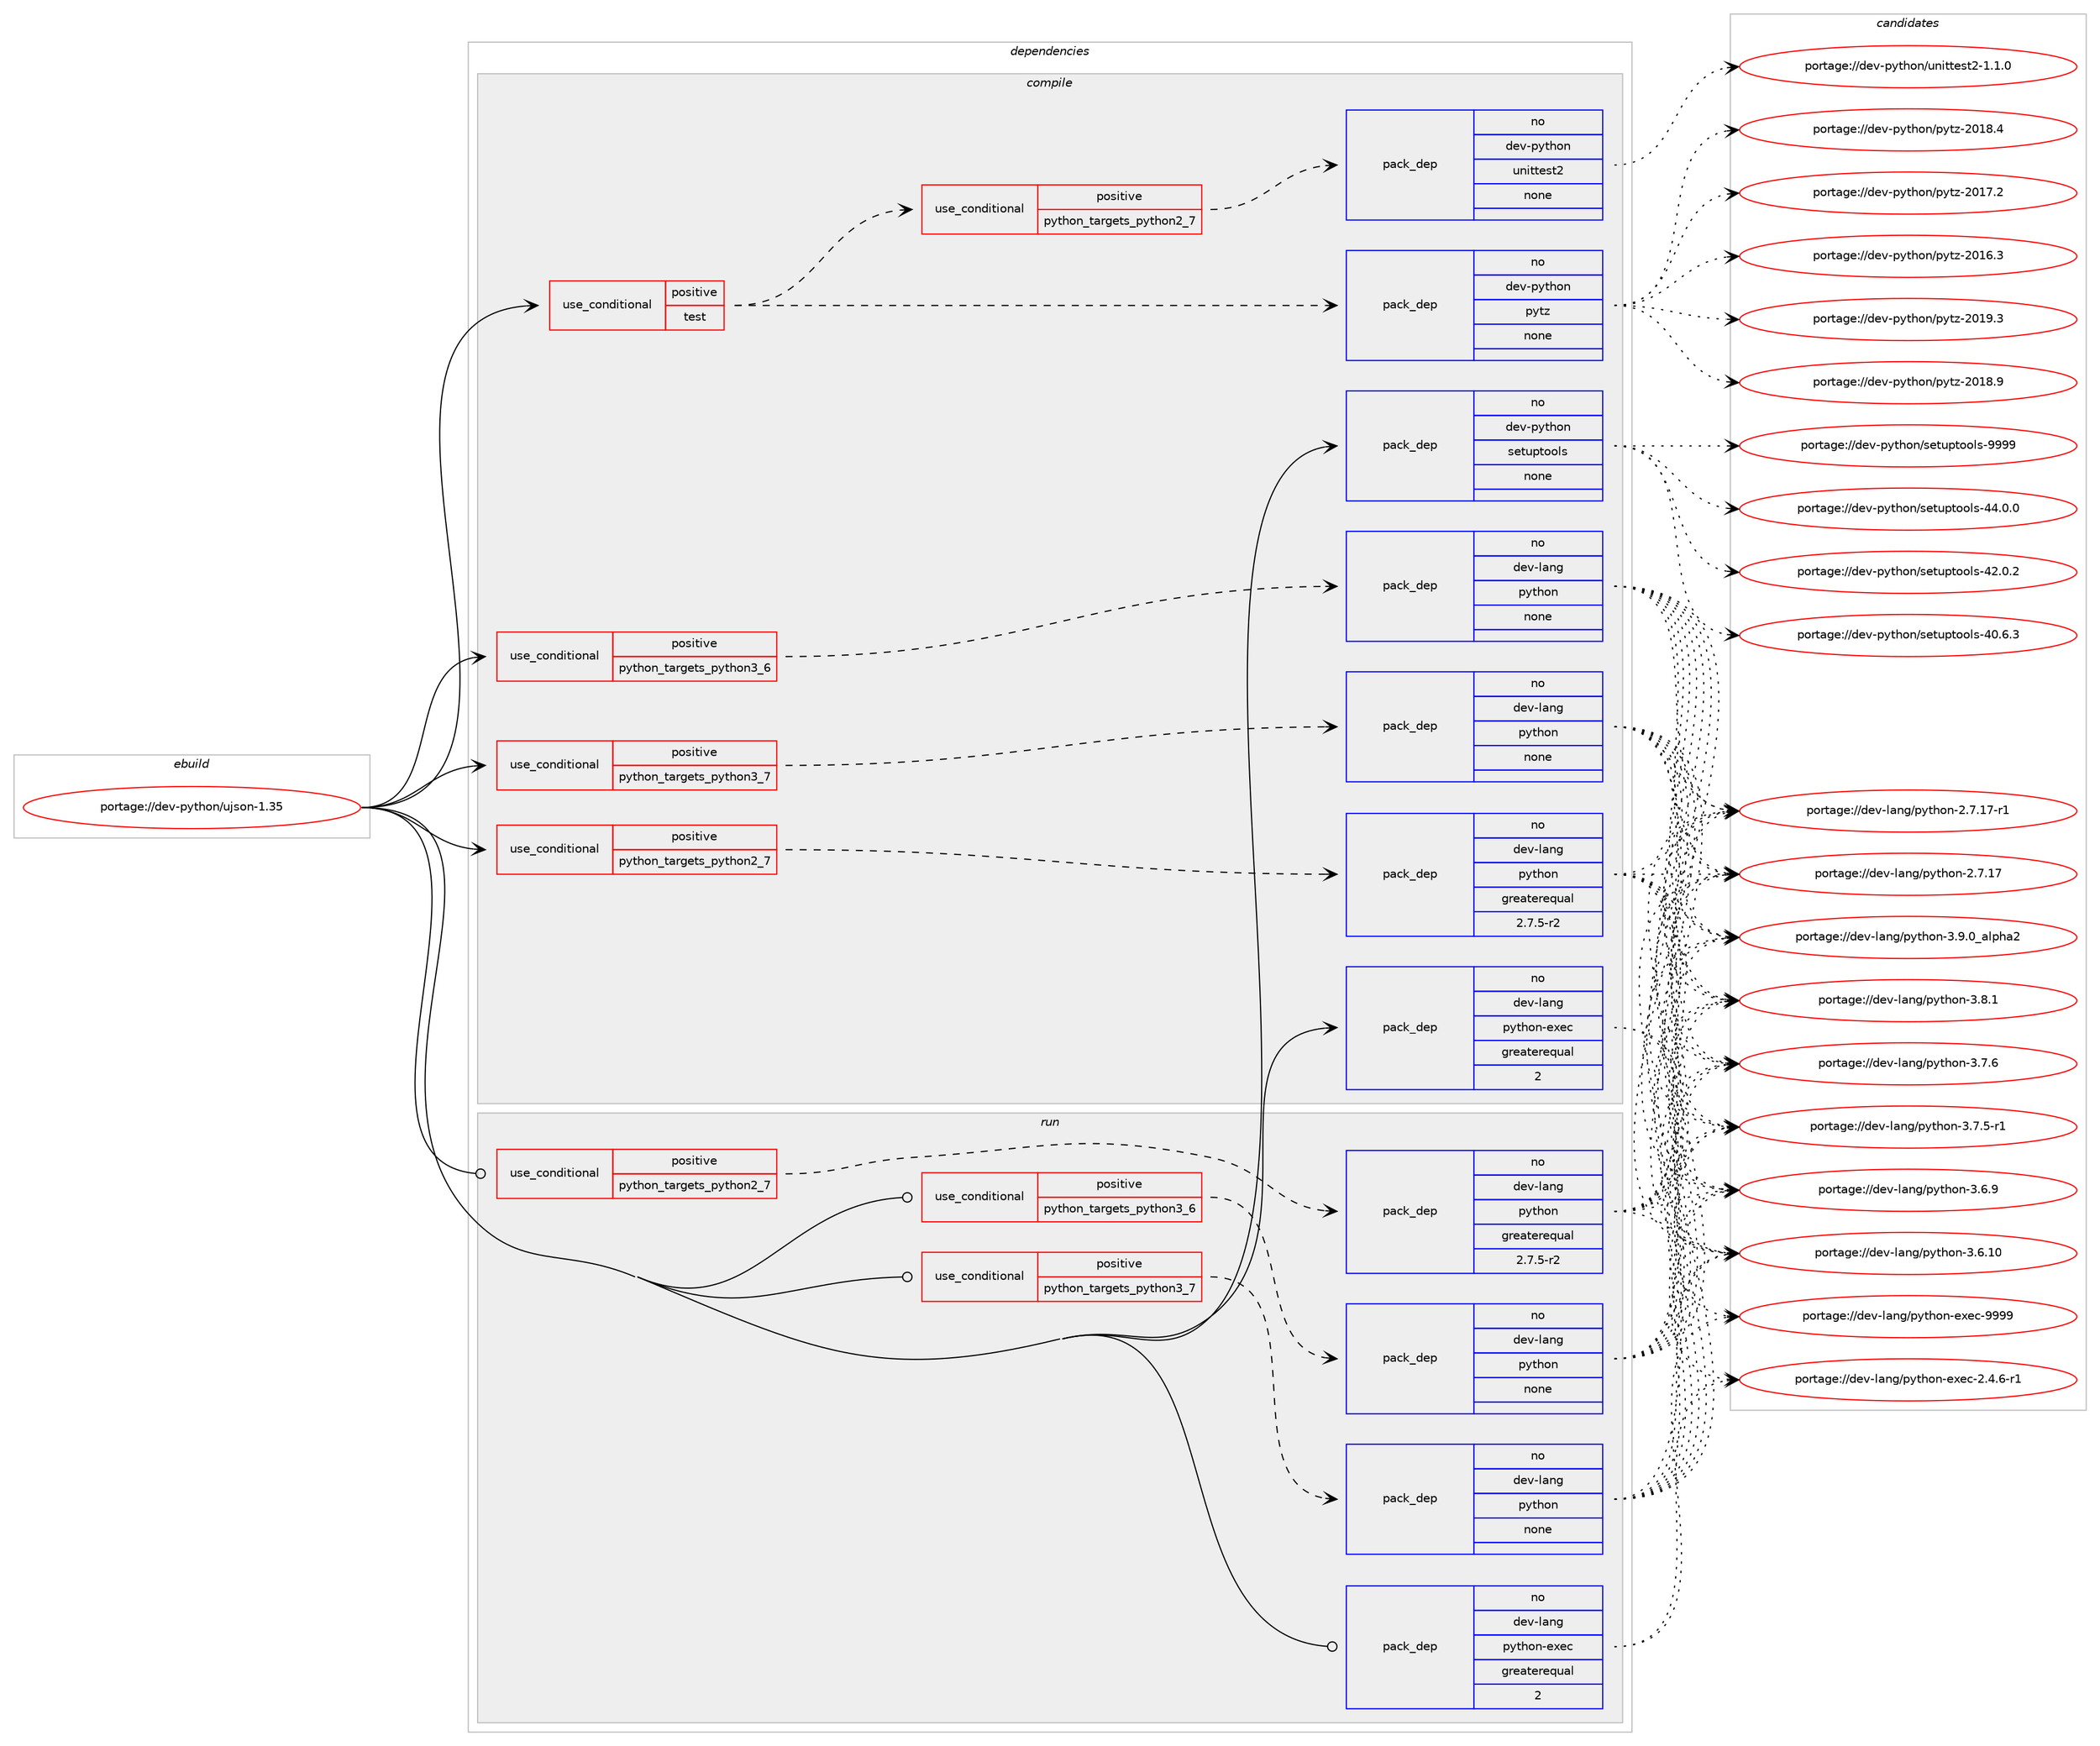 digraph prolog {

# *************
# Graph options
# *************

newrank=true;
concentrate=true;
compound=true;
graph [rankdir=LR,fontname=Helvetica,fontsize=10,ranksep=1.5];#, ranksep=2.5, nodesep=0.2];
edge  [arrowhead=vee];
node  [fontname=Helvetica,fontsize=10];

# **********
# The ebuild
# **********

subgraph cluster_leftcol {
color=gray;
rank=same;
label=<<i>ebuild</i>>;
id [label="portage://dev-python/ujson-1.35", color=red, width=4, href="../dev-python/ujson-1.35.svg"];
}

# ****************
# The dependencies
# ****************

subgraph cluster_midcol {
color=gray;
label=<<i>dependencies</i>>;
subgraph cluster_compile {
fillcolor="#eeeeee";
style=filled;
label=<<i>compile</i>>;
subgraph cond104234 {
dependency419986 [label=<<TABLE BORDER="0" CELLBORDER="1" CELLSPACING="0" CELLPADDING="4"><TR><TD ROWSPAN="3" CELLPADDING="10">use_conditional</TD></TR><TR><TD>positive</TD></TR><TR><TD>python_targets_python2_7</TD></TR></TABLE>>, shape=none, color=red];
subgraph pack310863 {
dependency419987 [label=<<TABLE BORDER="0" CELLBORDER="1" CELLSPACING="0" CELLPADDING="4" WIDTH="220"><TR><TD ROWSPAN="6" CELLPADDING="30">pack_dep</TD></TR><TR><TD WIDTH="110">no</TD></TR><TR><TD>dev-lang</TD></TR><TR><TD>python</TD></TR><TR><TD>greaterequal</TD></TR><TR><TD>2.7.5-r2</TD></TR></TABLE>>, shape=none, color=blue];
}
dependency419986:e -> dependency419987:w [weight=20,style="dashed",arrowhead="vee"];
}
id:e -> dependency419986:w [weight=20,style="solid",arrowhead="vee"];
subgraph cond104235 {
dependency419988 [label=<<TABLE BORDER="0" CELLBORDER="1" CELLSPACING="0" CELLPADDING="4"><TR><TD ROWSPAN="3" CELLPADDING="10">use_conditional</TD></TR><TR><TD>positive</TD></TR><TR><TD>python_targets_python3_6</TD></TR></TABLE>>, shape=none, color=red];
subgraph pack310864 {
dependency419989 [label=<<TABLE BORDER="0" CELLBORDER="1" CELLSPACING="0" CELLPADDING="4" WIDTH="220"><TR><TD ROWSPAN="6" CELLPADDING="30">pack_dep</TD></TR><TR><TD WIDTH="110">no</TD></TR><TR><TD>dev-lang</TD></TR><TR><TD>python</TD></TR><TR><TD>none</TD></TR><TR><TD></TD></TR></TABLE>>, shape=none, color=blue];
}
dependency419988:e -> dependency419989:w [weight=20,style="dashed",arrowhead="vee"];
}
id:e -> dependency419988:w [weight=20,style="solid",arrowhead="vee"];
subgraph cond104236 {
dependency419990 [label=<<TABLE BORDER="0" CELLBORDER="1" CELLSPACING="0" CELLPADDING="4"><TR><TD ROWSPAN="3" CELLPADDING="10">use_conditional</TD></TR><TR><TD>positive</TD></TR><TR><TD>python_targets_python3_7</TD></TR></TABLE>>, shape=none, color=red];
subgraph pack310865 {
dependency419991 [label=<<TABLE BORDER="0" CELLBORDER="1" CELLSPACING="0" CELLPADDING="4" WIDTH="220"><TR><TD ROWSPAN="6" CELLPADDING="30">pack_dep</TD></TR><TR><TD WIDTH="110">no</TD></TR><TR><TD>dev-lang</TD></TR><TR><TD>python</TD></TR><TR><TD>none</TD></TR><TR><TD></TD></TR></TABLE>>, shape=none, color=blue];
}
dependency419990:e -> dependency419991:w [weight=20,style="dashed",arrowhead="vee"];
}
id:e -> dependency419990:w [weight=20,style="solid",arrowhead="vee"];
subgraph cond104237 {
dependency419992 [label=<<TABLE BORDER="0" CELLBORDER="1" CELLSPACING="0" CELLPADDING="4"><TR><TD ROWSPAN="3" CELLPADDING="10">use_conditional</TD></TR><TR><TD>positive</TD></TR><TR><TD>test</TD></TR></TABLE>>, shape=none, color=red];
subgraph cond104238 {
dependency419993 [label=<<TABLE BORDER="0" CELLBORDER="1" CELLSPACING="0" CELLPADDING="4"><TR><TD ROWSPAN="3" CELLPADDING="10">use_conditional</TD></TR><TR><TD>positive</TD></TR><TR><TD>python_targets_python2_7</TD></TR></TABLE>>, shape=none, color=red];
subgraph pack310866 {
dependency419994 [label=<<TABLE BORDER="0" CELLBORDER="1" CELLSPACING="0" CELLPADDING="4" WIDTH="220"><TR><TD ROWSPAN="6" CELLPADDING="30">pack_dep</TD></TR><TR><TD WIDTH="110">no</TD></TR><TR><TD>dev-python</TD></TR><TR><TD>unittest2</TD></TR><TR><TD>none</TD></TR><TR><TD></TD></TR></TABLE>>, shape=none, color=blue];
}
dependency419993:e -> dependency419994:w [weight=20,style="dashed",arrowhead="vee"];
}
dependency419992:e -> dependency419993:w [weight=20,style="dashed",arrowhead="vee"];
subgraph pack310867 {
dependency419995 [label=<<TABLE BORDER="0" CELLBORDER="1" CELLSPACING="0" CELLPADDING="4" WIDTH="220"><TR><TD ROWSPAN="6" CELLPADDING="30">pack_dep</TD></TR><TR><TD WIDTH="110">no</TD></TR><TR><TD>dev-python</TD></TR><TR><TD>pytz</TD></TR><TR><TD>none</TD></TR><TR><TD></TD></TR></TABLE>>, shape=none, color=blue];
}
dependency419992:e -> dependency419995:w [weight=20,style="dashed",arrowhead="vee"];
}
id:e -> dependency419992:w [weight=20,style="solid",arrowhead="vee"];
subgraph pack310868 {
dependency419996 [label=<<TABLE BORDER="0" CELLBORDER="1" CELLSPACING="0" CELLPADDING="4" WIDTH="220"><TR><TD ROWSPAN="6" CELLPADDING="30">pack_dep</TD></TR><TR><TD WIDTH="110">no</TD></TR><TR><TD>dev-lang</TD></TR><TR><TD>python-exec</TD></TR><TR><TD>greaterequal</TD></TR><TR><TD>2</TD></TR></TABLE>>, shape=none, color=blue];
}
id:e -> dependency419996:w [weight=20,style="solid",arrowhead="vee"];
subgraph pack310869 {
dependency419997 [label=<<TABLE BORDER="0" CELLBORDER="1" CELLSPACING="0" CELLPADDING="4" WIDTH="220"><TR><TD ROWSPAN="6" CELLPADDING="30">pack_dep</TD></TR><TR><TD WIDTH="110">no</TD></TR><TR><TD>dev-python</TD></TR><TR><TD>setuptools</TD></TR><TR><TD>none</TD></TR><TR><TD></TD></TR></TABLE>>, shape=none, color=blue];
}
id:e -> dependency419997:w [weight=20,style="solid",arrowhead="vee"];
}
subgraph cluster_compileandrun {
fillcolor="#eeeeee";
style=filled;
label=<<i>compile and run</i>>;
}
subgraph cluster_run {
fillcolor="#eeeeee";
style=filled;
label=<<i>run</i>>;
subgraph cond104239 {
dependency419998 [label=<<TABLE BORDER="0" CELLBORDER="1" CELLSPACING="0" CELLPADDING="4"><TR><TD ROWSPAN="3" CELLPADDING="10">use_conditional</TD></TR><TR><TD>positive</TD></TR><TR><TD>python_targets_python2_7</TD></TR></TABLE>>, shape=none, color=red];
subgraph pack310870 {
dependency419999 [label=<<TABLE BORDER="0" CELLBORDER="1" CELLSPACING="0" CELLPADDING="4" WIDTH="220"><TR><TD ROWSPAN="6" CELLPADDING="30">pack_dep</TD></TR><TR><TD WIDTH="110">no</TD></TR><TR><TD>dev-lang</TD></TR><TR><TD>python</TD></TR><TR><TD>greaterequal</TD></TR><TR><TD>2.7.5-r2</TD></TR></TABLE>>, shape=none, color=blue];
}
dependency419998:e -> dependency419999:w [weight=20,style="dashed",arrowhead="vee"];
}
id:e -> dependency419998:w [weight=20,style="solid",arrowhead="odot"];
subgraph cond104240 {
dependency420000 [label=<<TABLE BORDER="0" CELLBORDER="1" CELLSPACING="0" CELLPADDING="4"><TR><TD ROWSPAN="3" CELLPADDING="10">use_conditional</TD></TR><TR><TD>positive</TD></TR><TR><TD>python_targets_python3_6</TD></TR></TABLE>>, shape=none, color=red];
subgraph pack310871 {
dependency420001 [label=<<TABLE BORDER="0" CELLBORDER="1" CELLSPACING="0" CELLPADDING="4" WIDTH="220"><TR><TD ROWSPAN="6" CELLPADDING="30">pack_dep</TD></TR><TR><TD WIDTH="110">no</TD></TR><TR><TD>dev-lang</TD></TR><TR><TD>python</TD></TR><TR><TD>none</TD></TR><TR><TD></TD></TR></TABLE>>, shape=none, color=blue];
}
dependency420000:e -> dependency420001:w [weight=20,style="dashed",arrowhead="vee"];
}
id:e -> dependency420000:w [weight=20,style="solid",arrowhead="odot"];
subgraph cond104241 {
dependency420002 [label=<<TABLE BORDER="0" CELLBORDER="1" CELLSPACING="0" CELLPADDING="4"><TR><TD ROWSPAN="3" CELLPADDING="10">use_conditional</TD></TR><TR><TD>positive</TD></TR><TR><TD>python_targets_python3_7</TD></TR></TABLE>>, shape=none, color=red];
subgraph pack310872 {
dependency420003 [label=<<TABLE BORDER="0" CELLBORDER="1" CELLSPACING="0" CELLPADDING="4" WIDTH="220"><TR><TD ROWSPAN="6" CELLPADDING="30">pack_dep</TD></TR><TR><TD WIDTH="110">no</TD></TR><TR><TD>dev-lang</TD></TR><TR><TD>python</TD></TR><TR><TD>none</TD></TR><TR><TD></TD></TR></TABLE>>, shape=none, color=blue];
}
dependency420002:e -> dependency420003:w [weight=20,style="dashed",arrowhead="vee"];
}
id:e -> dependency420002:w [weight=20,style="solid",arrowhead="odot"];
subgraph pack310873 {
dependency420004 [label=<<TABLE BORDER="0" CELLBORDER="1" CELLSPACING="0" CELLPADDING="4" WIDTH="220"><TR><TD ROWSPAN="6" CELLPADDING="30">pack_dep</TD></TR><TR><TD WIDTH="110">no</TD></TR><TR><TD>dev-lang</TD></TR><TR><TD>python-exec</TD></TR><TR><TD>greaterequal</TD></TR><TR><TD>2</TD></TR></TABLE>>, shape=none, color=blue];
}
id:e -> dependency420004:w [weight=20,style="solid",arrowhead="odot"];
}
}

# **************
# The candidates
# **************

subgraph cluster_choices {
rank=same;
color=gray;
label=<<i>candidates</i>>;

subgraph choice310863 {
color=black;
nodesep=1;
choice10010111845108971101034711212111610411111045514657464895971081121049750 [label="portage://dev-lang/python-3.9.0_alpha2", color=red, width=4,href="../dev-lang/python-3.9.0_alpha2.svg"];
choice100101118451089711010347112121116104111110455146564649 [label="portage://dev-lang/python-3.8.1", color=red, width=4,href="../dev-lang/python-3.8.1.svg"];
choice100101118451089711010347112121116104111110455146554654 [label="portage://dev-lang/python-3.7.6", color=red, width=4,href="../dev-lang/python-3.7.6.svg"];
choice1001011184510897110103471121211161041111104551465546534511449 [label="portage://dev-lang/python-3.7.5-r1", color=red, width=4,href="../dev-lang/python-3.7.5-r1.svg"];
choice100101118451089711010347112121116104111110455146544657 [label="portage://dev-lang/python-3.6.9", color=red, width=4,href="../dev-lang/python-3.6.9.svg"];
choice10010111845108971101034711212111610411111045514654464948 [label="portage://dev-lang/python-3.6.10", color=red, width=4,href="../dev-lang/python-3.6.10.svg"];
choice100101118451089711010347112121116104111110455046554649554511449 [label="portage://dev-lang/python-2.7.17-r1", color=red, width=4,href="../dev-lang/python-2.7.17-r1.svg"];
choice10010111845108971101034711212111610411111045504655464955 [label="portage://dev-lang/python-2.7.17", color=red, width=4,href="../dev-lang/python-2.7.17.svg"];
dependency419987:e -> choice10010111845108971101034711212111610411111045514657464895971081121049750:w [style=dotted,weight="100"];
dependency419987:e -> choice100101118451089711010347112121116104111110455146564649:w [style=dotted,weight="100"];
dependency419987:e -> choice100101118451089711010347112121116104111110455146554654:w [style=dotted,weight="100"];
dependency419987:e -> choice1001011184510897110103471121211161041111104551465546534511449:w [style=dotted,weight="100"];
dependency419987:e -> choice100101118451089711010347112121116104111110455146544657:w [style=dotted,weight="100"];
dependency419987:e -> choice10010111845108971101034711212111610411111045514654464948:w [style=dotted,weight="100"];
dependency419987:e -> choice100101118451089711010347112121116104111110455046554649554511449:w [style=dotted,weight="100"];
dependency419987:e -> choice10010111845108971101034711212111610411111045504655464955:w [style=dotted,weight="100"];
}
subgraph choice310864 {
color=black;
nodesep=1;
choice10010111845108971101034711212111610411111045514657464895971081121049750 [label="portage://dev-lang/python-3.9.0_alpha2", color=red, width=4,href="../dev-lang/python-3.9.0_alpha2.svg"];
choice100101118451089711010347112121116104111110455146564649 [label="portage://dev-lang/python-3.8.1", color=red, width=4,href="../dev-lang/python-3.8.1.svg"];
choice100101118451089711010347112121116104111110455146554654 [label="portage://dev-lang/python-3.7.6", color=red, width=4,href="../dev-lang/python-3.7.6.svg"];
choice1001011184510897110103471121211161041111104551465546534511449 [label="portage://dev-lang/python-3.7.5-r1", color=red, width=4,href="../dev-lang/python-3.7.5-r1.svg"];
choice100101118451089711010347112121116104111110455146544657 [label="portage://dev-lang/python-3.6.9", color=red, width=4,href="../dev-lang/python-3.6.9.svg"];
choice10010111845108971101034711212111610411111045514654464948 [label="portage://dev-lang/python-3.6.10", color=red, width=4,href="../dev-lang/python-3.6.10.svg"];
choice100101118451089711010347112121116104111110455046554649554511449 [label="portage://dev-lang/python-2.7.17-r1", color=red, width=4,href="../dev-lang/python-2.7.17-r1.svg"];
choice10010111845108971101034711212111610411111045504655464955 [label="portage://dev-lang/python-2.7.17", color=red, width=4,href="../dev-lang/python-2.7.17.svg"];
dependency419989:e -> choice10010111845108971101034711212111610411111045514657464895971081121049750:w [style=dotted,weight="100"];
dependency419989:e -> choice100101118451089711010347112121116104111110455146564649:w [style=dotted,weight="100"];
dependency419989:e -> choice100101118451089711010347112121116104111110455146554654:w [style=dotted,weight="100"];
dependency419989:e -> choice1001011184510897110103471121211161041111104551465546534511449:w [style=dotted,weight="100"];
dependency419989:e -> choice100101118451089711010347112121116104111110455146544657:w [style=dotted,weight="100"];
dependency419989:e -> choice10010111845108971101034711212111610411111045514654464948:w [style=dotted,weight="100"];
dependency419989:e -> choice100101118451089711010347112121116104111110455046554649554511449:w [style=dotted,weight="100"];
dependency419989:e -> choice10010111845108971101034711212111610411111045504655464955:w [style=dotted,weight="100"];
}
subgraph choice310865 {
color=black;
nodesep=1;
choice10010111845108971101034711212111610411111045514657464895971081121049750 [label="portage://dev-lang/python-3.9.0_alpha2", color=red, width=4,href="../dev-lang/python-3.9.0_alpha2.svg"];
choice100101118451089711010347112121116104111110455146564649 [label="portage://dev-lang/python-3.8.1", color=red, width=4,href="../dev-lang/python-3.8.1.svg"];
choice100101118451089711010347112121116104111110455146554654 [label="portage://dev-lang/python-3.7.6", color=red, width=4,href="../dev-lang/python-3.7.6.svg"];
choice1001011184510897110103471121211161041111104551465546534511449 [label="portage://dev-lang/python-3.7.5-r1", color=red, width=4,href="../dev-lang/python-3.7.5-r1.svg"];
choice100101118451089711010347112121116104111110455146544657 [label="portage://dev-lang/python-3.6.9", color=red, width=4,href="../dev-lang/python-3.6.9.svg"];
choice10010111845108971101034711212111610411111045514654464948 [label="portage://dev-lang/python-3.6.10", color=red, width=4,href="../dev-lang/python-3.6.10.svg"];
choice100101118451089711010347112121116104111110455046554649554511449 [label="portage://dev-lang/python-2.7.17-r1", color=red, width=4,href="../dev-lang/python-2.7.17-r1.svg"];
choice10010111845108971101034711212111610411111045504655464955 [label="portage://dev-lang/python-2.7.17", color=red, width=4,href="../dev-lang/python-2.7.17.svg"];
dependency419991:e -> choice10010111845108971101034711212111610411111045514657464895971081121049750:w [style=dotted,weight="100"];
dependency419991:e -> choice100101118451089711010347112121116104111110455146564649:w [style=dotted,weight="100"];
dependency419991:e -> choice100101118451089711010347112121116104111110455146554654:w [style=dotted,weight="100"];
dependency419991:e -> choice1001011184510897110103471121211161041111104551465546534511449:w [style=dotted,weight="100"];
dependency419991:e -> choice100101118451089711010347112121116104111110455146544657:w [style=dotted,weight="100"];
dependency419991:e -> choice10010111845108971101034711212111610411111045514654464948:w [style=dotted,weight="100"];
dependency419991:e -> choice100101118451089711010347112121116104111110455046554649554511449:w [style=dotted,weight="100"];
dependency419991:e -> choice10010111845108971101034711212111610411111045504655464955:w [style=dotted,weight="100"];
}
subgraph choice310866 {
color=black;
nodesep=1;
choice100101118451121211161041111104711711010511611610111511650454946494648 [label="portage://dev-python/unittest2-1.1.0", color=red, width=4,href="../dev-python/unittest2-1.1.0.svg"];
dependency419994:e -> choice100101118451121211161041111104711711010511611610111511650454946494648:w [style=dotted,weight="100"];
}
subgraph choice310867 {
color=black;
nodesep=1;
choice100101118451121211161041111104711212111612245504849574651 [label="portage://dev-python/pytz-2019.3", color=red, width=4,href="../dev-python/pytz-2019.3.svg"];
choice100101118451121211161041111104711212111612245504849564657 [label="portage://dev-python/pytz-2018.9", color=red, width=4,href="../dev-python/pytz-2018.9.svg"];
choice100101118451121211161041111104711212111612245504849564652 [label="portage://dev-python/pytz-2018.4", color=red, width=4,href="../dev-python/pytz-2018.4.svg"];
choice100101118451121211161041111104711212111612245504849554650 [label="portage://dev-python/pytz-2017.2", color=red, width=4,href="../dev-python/pytz-2017.2.svg"];
choice100101118451121211161041111104711212111612245504849544651 [label="portage://dev-python/pytz-2016.3", color=red, width=4,href="../dev-python/pytz-2016.3.svg"];
dependency419995:e -> choice100101118451121211161041111104711212111612245504849574651:w [style=dotted,weight="100"];
dependency419995:e -> choice100101118451121211161041111104711212111612245504849564657:w [style=dotted,weight="100"];
dependency419995:e -> choice100101118451121211161041111104711212111612245504849564652:w [style=dotted,weight="100"];
dependency419995:e -> choice100101118451121211161041111104711212111612245504849554650:w [style=dotted,weight="100"];
dependency419995:e -> choice100101118451121211161041111104711212111612245504849544651:w [style=dotted,weight="100"];
}
subgraph choice310868 {
color=black;
nodesep=1;
choice10010111845108971101034711212111610411111045101120101994557575757 [label="portage://dev-lang/python-exec-9999", color=red, width=4,href="../dev-lang/python-exec-9999.svg"];
choice10010111845108971101034711212111610411111045101120101994550465246544511449 [label="portage://dev-lang/python-exec-2.4.6-r1", color=red, width=4,href="../dev-lang/python-exec-2.4.6-r1.svg"];
dependency419996:e -> choice10010111845108971101034711212111610411111045101120101994557575757:w [style=dotted,weight="100"];
dependency419996:e -> choice10010111845108971101034711212111610411111045101120101994550465246544511449:w [style=dotted,weight="100"];
}
subgraph choice310869 {
color=black;
nodesep=1;
choice10010111845112121116104111110471151011161171121161111111081154557575757 [label="portage://dev-python/setuptools-9999", color=red, width=4,href="../dev-python/setuptools-9999.svg"];
choice100101118451121211161041111104711510111611711211611111110811545525246484648 [label="portage://dev-python/setuptools-44.0.0", color=red, width=4,href="../dev-python/setuptools-44.0.0.svg"];
choice100101118451121211161041111104711510111611711211611111110811545525046484650 [label="portage://dev-python/setuptools-42.0.2", color=red, width=4,href="../dev-python/setuptools-42.0.2.svg"];
choice100101118451121211161041111104711510111611711211611111110811545524846544651 [label="portage://dev-python/setuptools-40.6.3", color=red, width=4,href="../dev-python/setuptools-40.6.3.svg"];
dependency419997:e -> choice10010111845112121116104111110471151011161171121161111111081154557575757:w [style=dotted,weight="100"];
dependency419997:e -> choice100101118451121211161041111104711510111611711211611111110811545525246484648:w [style=dotted,weight="100"];
dependency419997:e -> choice100101118451121211161041111104711510111611711211611111110811545525046484650:w [style=dotted,weight="100"];
dependency419997:e -> choice100101118451121211161041111104711510111611711211611111110811545524846544651:w [style=dotted,weight="100"];
}
subgraph choice310870 {
color=black;
nodesep=1;
choice10010111845108971101034711212111610411111045514657464895971081121049750 [label="portage://dev-lang/python-3.9.0_alpha2", color=red, width=4,href="../dev-lang/python-3.9.0_alpha2.svg"];
choice100101118451089711010347112121116104111110455146564649 [label="portage://dev-lang/python-3.8.1", color=red, width=4,href="../dev-lang/python-3.8.1.svg"];
choice100101118451089711010347112121116104111110455146554654 [label="portage://dev-lang/python-3.7.6", color=red, width=4,href="../dev-lang/python-3.7.6.svg"];
choice1001011184510897110103471121211161041111104551465546534511449 [label="portage://dev-lang/python-3.7.5-r1", color=red, width=4,href="../dev-lang/python-3.7.5-r1.svg"];
choice100101118451089711010347112121116104111110455146544657 [label="portage://dev-lang/python-3.6.9", color=red, width=4,href="../dev-lang/python-3.6.9.svg"];
choice10010111845108971101034711212111610411111045514654464948 [label="portage://dev-lang/python-3.6.10", color=red, width=4,href="../dev-lang/python-3.6.10.svg"];
choice100101118451089711010347112121116104111110455046554649554511449 [label="portage://dev-lang/python-2.7.17-r1", color=red, width=4,href="../dev-lang/python-2.7.17-r1.svg"];
choice10010111845108971101034711212111610411111045504655464955 [label="portage://dev-lang/python-2.7.17", color=red, width=4,href="../dev-lang/python-2.7.17.svg"];
dependency419999:e -> choice10010111845108971101034711212111610411111045514657464895971081121049750:w [style=dotted,weight="100"];
dependency419999:e -> choice100101118451089711010347112121116104111110455146564649:w [style=dotted,weight="100"];
dependency419999:e -> choice100101118451089711010347112121116104111110455146554654:w [style=dotted,weight="100"];
dependency419999:e -> choice1001011184510897110103471121211161041111104551465546534511449:w [style=dotted,weight="100"];
dependency419999:e -> choice100101118451089711010347112121116104111110455146544657:w [style=dotted,weight="100"];
dependency419999:e -> choice10010111845108971101034711212111610411111045514654464948:w [style=dotted,weight="100"];
dependency419999:e -> choice100101118451089711010347112121116104111110455046554649554511449:w [style=dotted,weight="100"];
dependency419999:e -> choice10010111845108971101034711212111610411111045504655464955:w [style=dotted,weight="100"];
}
subgraph choice310871 {
color=black;
nodesep=1;
choice10010111845108971101034711212111610411111045514657464895971081121049750 [label="portage://dev-lang/python-3.9.0_alpha2", color=red, width=4,href="../dev-lang/python-3.9.0_alpha2.svg"];
choice100101118451089711010347112121116104111110455146564649 [label="portage://dev-lang/python-3.8.1", color=red, width=4,href="../dev-lang/python-3.8.1.svg"];
choice100101118451089711010347112121116104111110455146554654 [label="portage://dev-lang/python-3.7.6", color=red, width=4,href="../dev-lang/python-3.7.6.svg"];
choice1001011184510897110103471121211161041111104551465546534511449 [label="portage://dev-lang/python-3.7.5-r1", color=red, width=4,href="../dev-lang/python-3.7.5-r1.svg"];
choice100101118451089711010347112121116104111110455146544657 [label="portage://dev-lang/python-3.6.9", color=red, width=4,href="../dev-lang/python-3.6.9.svg"];
choice10010111845108971101034711212111610411111045514654464948 [label="portage://dev-lang/python-3.6.10", color=red, width=4,href="../dev-lang/python-3.6.10.svg"];
choice100101118451089711010347112121116104111110455046554649554511449 [label="portage://dev-lang/python-2.7.17-r1", color=red, width=4,href="../dev-lang/python-2.7.17-r1.svg"];
choice10010111845108971101034711212111610411111045504655464955 [label="portage://dev-lang/python-2.7.17", color=red, width=4,href="../dev-lang/python-2.7.17.svg"];
dependency420001:e -> choice10010111845108971101034711212111610411111045514657464895971081121049750:w [style=dotted,weight="100"];
dependency420001:e -> choice100101118451089711010347112121116104111110455146564649:w [style=dotted,weight="100"];
dependency420001:e -> choice100101118451089711010347112121116104111110455146554654:w [style=dotted,weight="100"];
dependency420001:e -> choice1001011184510897110103471121211161041111104551465546534511449:w [style=dotted,weight="100"];
dependency420001:e -> choice100101118451089711010347112121116104111110455146544657:w [style=dotted,weight="100"];
dependency420001:e -> choice10010111845108971101034711212111610411111045514654464948:w [style=dotted,weight="100"];
dependency420001:e -> choice100101118451089711010347112121116104111110455046554649554511449:w [style=dotted,weight="100"];
dependency420001:e -> choice10010111845108971101034711212111610411111045504655464955:w [style=dotted,weight="100"];
}
subgraph choice310872 {
color=black;
nodesep=1;
choice10010111845108971101034711212111610411111045514657464895971081121049750 [label="portage://dev-lang/python-3.9.0_alpha2", color=red, width=4,href="../dev-lang/python-3.9.0_alpha2.svg"];
choice100101118451089711010347112121116104111110455146564649 [label="portage://dev-lang/python-3.8.1", color=red, width=4,href="../dev-lang/python-3.8.1.svg"];
choice100101118451089711010347112121116104111110455146554654 [label="portage://dev-lang/python-3.7.6", color=red, width=4,href="../dev-lang/python-3.7.6.svg"];
choice1001011184510897110103471121211161041111104551465546534511449 [label="portage://dev-lang/python-3.7.5-r1", color=red, width=4,href="../dev-lang/python-3.7.5-r1.svg"];
choice100101118451089711010347112121116104111110455146544657 [label="portage://dev-lang/python-3.6.9", color=red, width=4,href="../dev-lang/python-3.6.9.svg"];
choice10010111845108971101034711212111610411111045514654464948 [label="portage://dev-lang/python-3.6.10", color=red, width=4,href="../dev-lang/python-3.6.10.svg"];
choice100101118451089711010347112121116104111110455046554649554511449 [label="portage://dev-lang/python-2.7.17-r1", color=red, width=4,href="../dev-lang/python-2.7.17-r1.svg"];
choice10010111845108971101034711212111610411111045504655464955 [label="portage://dev-lang/python-2.7.17", color=red, width=4,href="../dev-lang/python-2.7.17.svg"];
dependency420003:e -> choice10010111845108971101034711212111610411111045514657464895971081121049750:w [style=dotted,weight="100"];
dependency420003:e -> choice100101118451089711010347112121116104111110455146564649:w [style=dotted,weight="100"];
dependency420003:e -> choice100101118451089711010347112121116104111110455146554654:w [style=dotted,weight="100"];
dependency420003:e -> choice1001011184510897110103471121211161041111104551465546534511449:w [style=dotted,weight="100"];
dependency420003:e -> choice100101118451089711010347112121116104111110455146544657:w [style=dotted,weight="100"];
dependency420003:e -> choice10010111845108971101034711212111610411111045514654464948:w [style=dotted,weight="100"];
dependency420003:e -> choice100101118451089711010347112121116104111110455046554649554511449:w [style=dotted,weight="100"];
dependency420003:e -> choice10010111845108971101034711212111610411111045504655464955:w [style=dotted,weight="100"];
}
subgraph choice310873 {
color=black;
nodesep=1;
choice10010111845108971101034711212111610411111045101120101994557575757 [label="portage://dev-lang/python-exec-9999", color=red, width=4,href="../dev-lang/python-exec-9999.svg"];
choice10010111845108971101034711212111610411111045101120101994550465246544511449 [label="portage://dev-lang/python-exec-2.4.6-r1", color=red, width=4,href="../dev-lang/python-exec-2.4.6-r1.svg"];
dependency420004:e -> choice10010111845108971101034711212111610411111045101120101994557575757:w [style=dotted,weight="100"];
dependency420004:e -> choice10010111845108971101034711212111610411111045101120101994550465246544511449:w [style=dotted,weight="100"];
}
}

}
